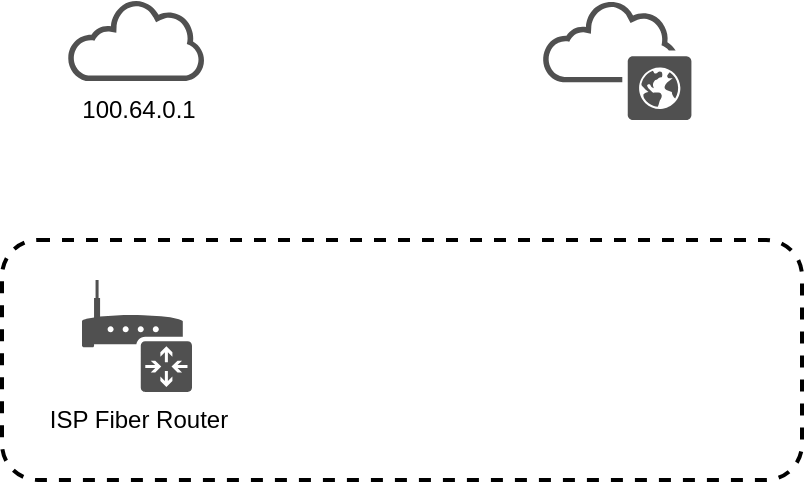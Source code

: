 <mxfile version="22.0.3" type="device">
  <diagram id="KHMHb_HekOx8Wtz281Yh" name="第 1 页">
    <mxGraphModel dx="1421" dy="824" grid="1" gridSize="10" guides="1" tooltips="1" connect="1" arrows="1" fold="1" page="1" pageScale="1" pageWidth="1169" pageHeight="827" math="0" shadow="0">
      <root>
        <mxCell id="0" />
        <mxCell id="1" parent="0" />
        <mxCell id="ZmY6_l6aeNrQox6_WoO2-1" value="" style="rounded=1;whiteSpace=wrap;html=1;dashed=1;strokeWidth=2;" parent="1" vertex="1">
          <mxGeometry x="40" y="160" width="400" height="120" as="geometry" />
        </mxCell>
        <mxCell id="ZmY6_l6aeNrQox6_WoO2-2" value="ISP Fiber Router" style="sketch=0;pointerEvents=1;shadow=0;dashed=0;html=1;strokeColor=none;fillColor=#505050;labelPosition=center;verticalLabelPosition=bottom;verticalAlign=top;outlineConnect=0;align=center;shape=mxgraph.office.devices.router;" parent="1" vertex="1">
          <mxGeometry x="80" y="180" width="55" height="56" as="geometry" />
        </mxCell>
        <mxCell id="ZmY6_l6aeNrQox6_WoO2-4" value="" style="sketch=0;pointerEvents=1;shadow=0;dashed=0;html=1;strokeColor=none;fillColor=#505050;labelPosition=center;verticalLabelPosition=bottom;outlineConnect=0;verticalAlign=top;align=center;shape=mxgraph.office.clouds.public_cloud;aspect=fixed;" parent="1" vertex="1">
          <mxGeometry x="310" y="40" width="74.81" height="60" as="geometry" />
        </mxCell>
        <mxCell id="ZmY6_l6aeNrQox6_WoO2-6" value="100.64.0.1" style="sketch=0;pointerEvents=1;shadow=0;dashed=0;html=1;strokeColor=none;fillColor=#505050;labelPosition=center;verticalLabelPosition=bottom;outlineConnect=0;verticalAlign=top;align=center;shape=mxgraph.office.clouds.cloud;aspect=fixed;" parent="1" vertex="1">
          <mxGeometry x="72.89" y="40" width="69.22" height="40.5" as="geometry" />
        </mxCell>
      </root>
    </mxGraphModel>
  </diagram>
</mxfile>
